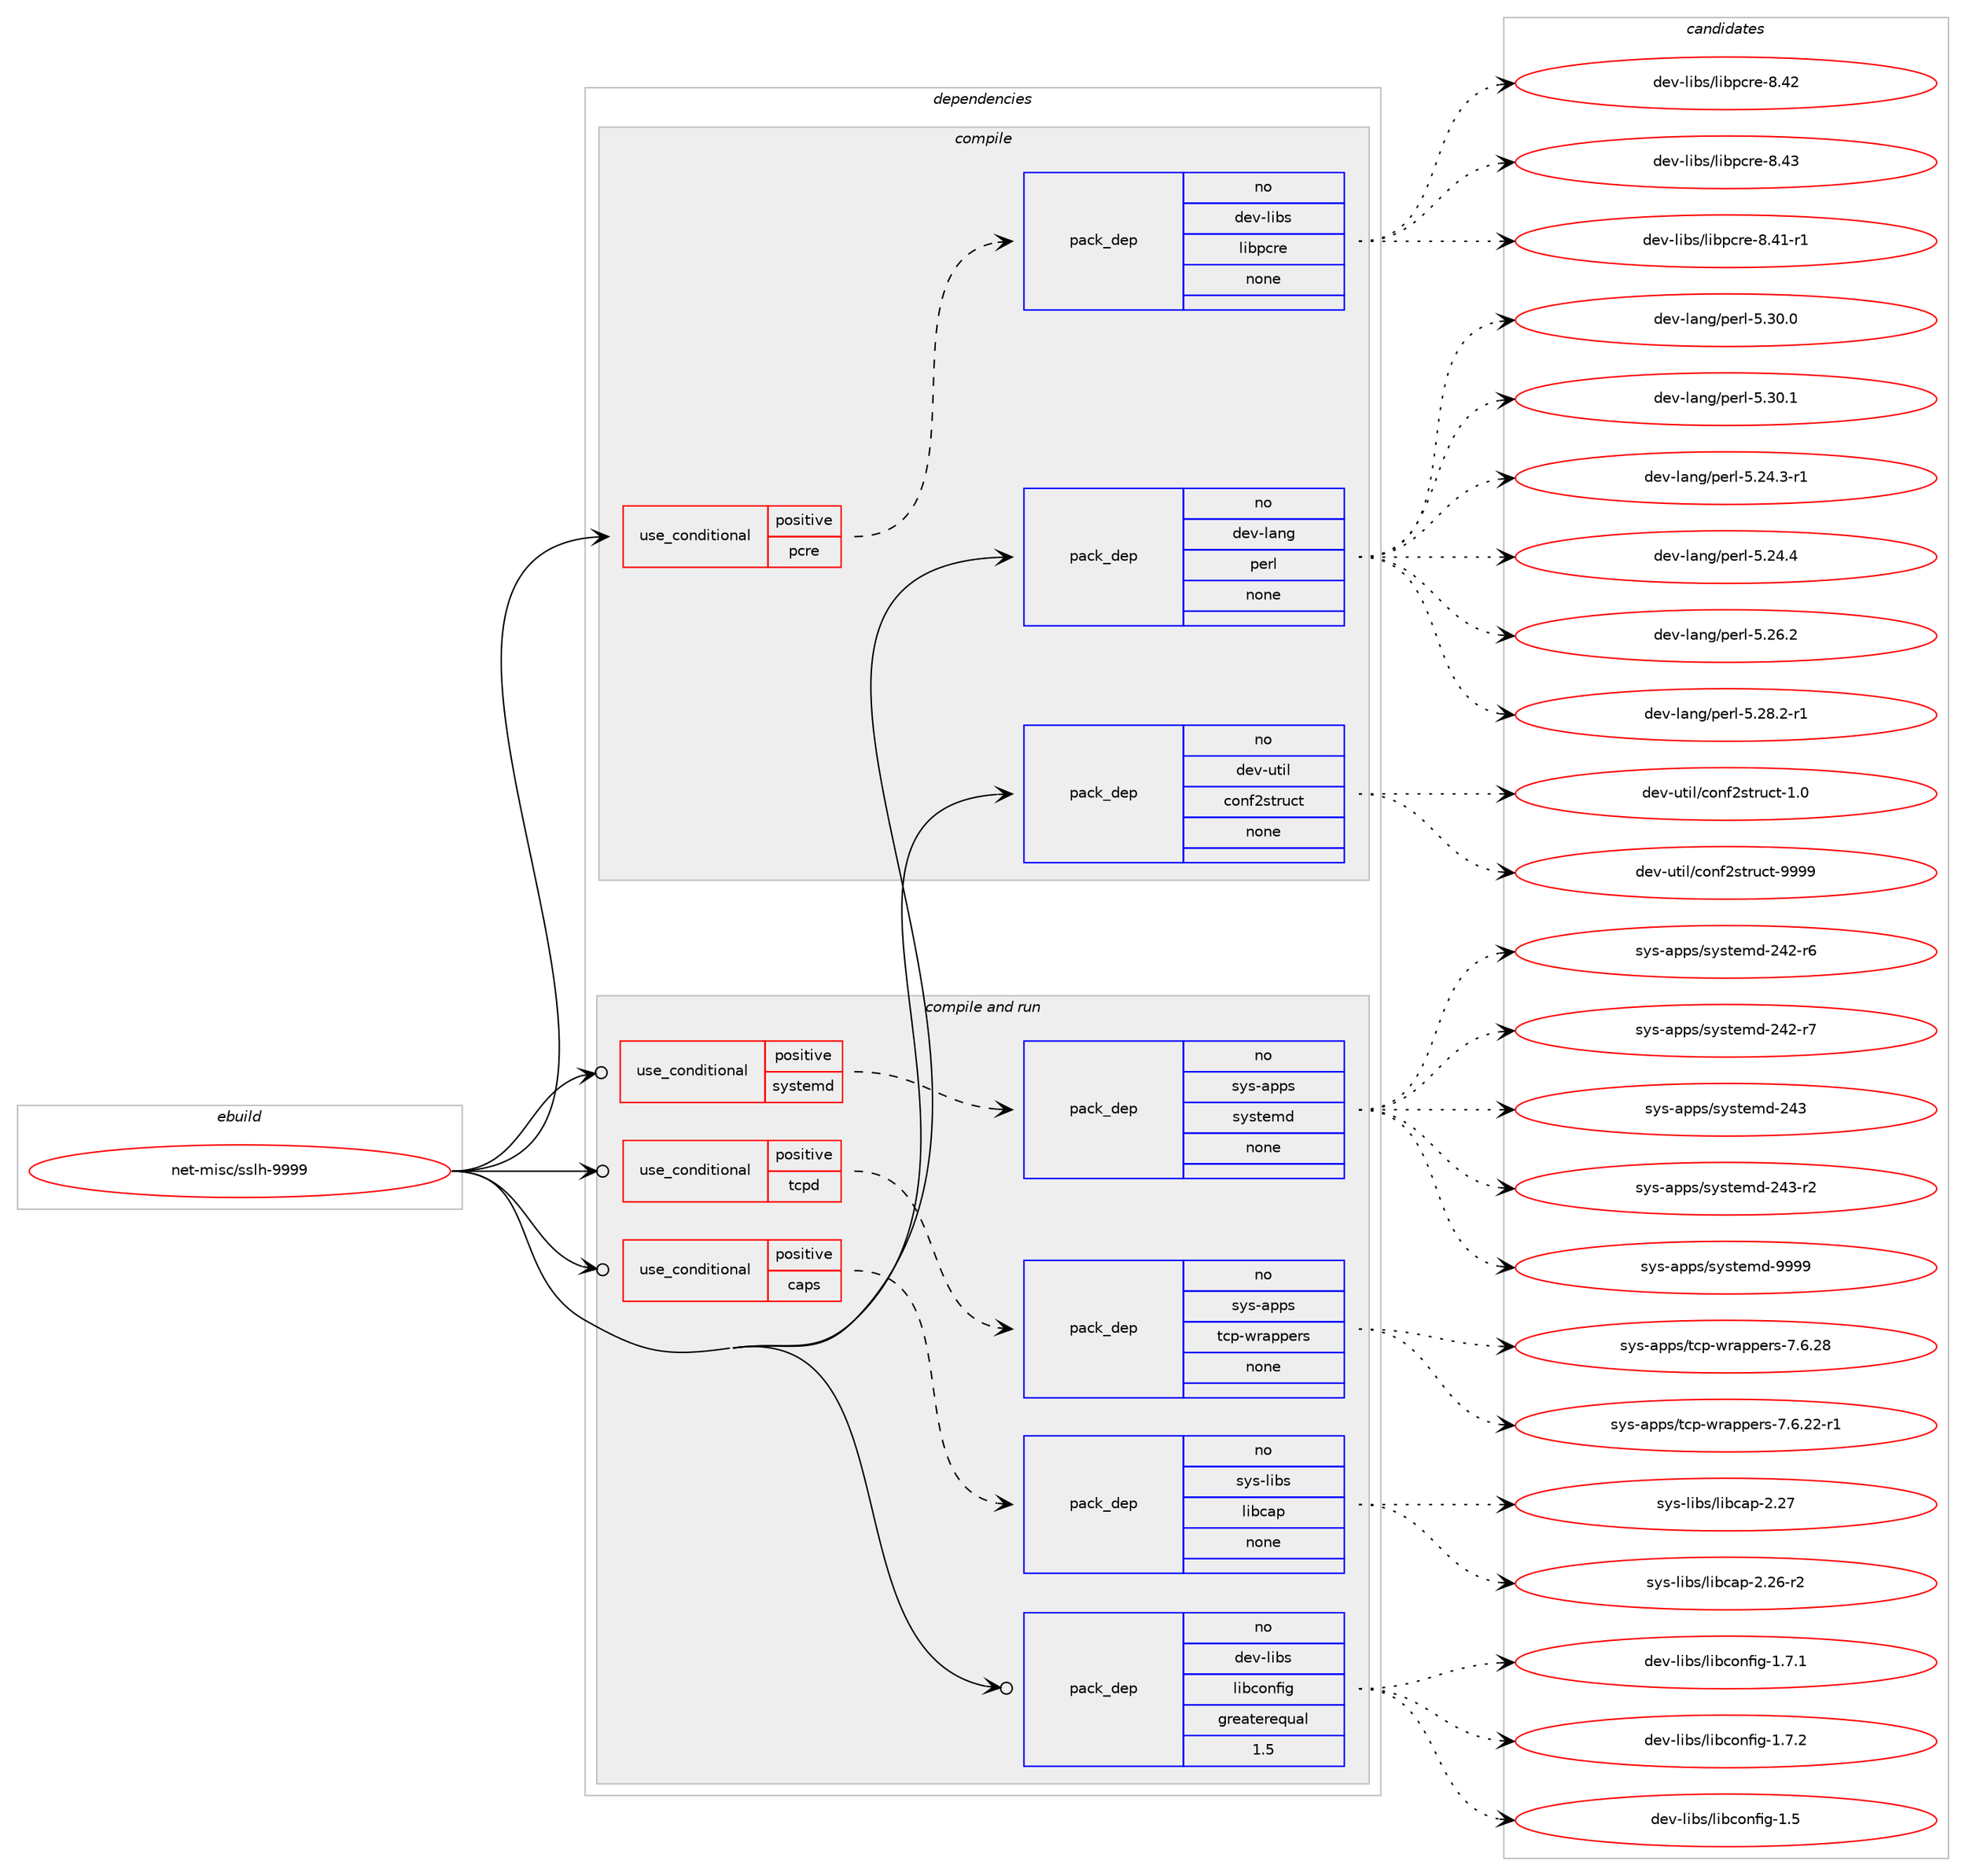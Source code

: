 digraph prolog {

# *************
# Graph options
# *************

newrank=true;
concentrate=true;
compound=true;
graph [rankdir=LR,fontname=Helvetica,fontsize=10,ranksep=1.5];#, ranksep=2.5, nodesep=0.2];
edge  [arrowhead=vee];
node  [fontname=Helvetica,fontsize=10];

# **********
# The ebuild
# **********

subgraph cluster_leftcol {
color=gray;
rank=same;
label=<<i>ebuild</i>>;
id [label="net-misc/sslh-9999", color=red, width=4, href="../net-misc/sslh-9999.svg"];
}

# ****************
# The dependencies
# ****************

subgraph cluster_midcol {
color=gray;
label=<<i>dependencies</i>>;
subgraph cluster_compile {
fillcolor="#eeeeee";
style=filled;
label=<<i>compile</i>>;
subgraph cond204149 {
dependency837255 [label=<<TABLE BORDER="0" CELLBORDER="1" CELLSPACING="0" CELLPADDING="4"><TR><TD ROWSPAN="3" CELLPADDING="10">use_conditional</TD></TR><TR><TD>positive</TD></TR><TR><TD>pcre</TD></TR></TABLE>>, shape=none, color=red];
subgraph pack618364 {
dependency837256 [label=<<TABLE BORDER="0" CELLBORDER="1" CELLSPACING="0" CELLPADDING="4" WIDTH="220"><TR><TD ROWSPAN="6" CELLPADDING="30">pack_dep</TD></TR><TR><TD WIDTH="110">no</TD></TR><TR><TD>dev-libs</TD></TR><TR><TD>libpcre</TD></TR><TR><TD>none</TD></TR><TR><TD></TD></TR></TABLE>>, shape=none, color=blue];
}
dependency837255:e -> dependency837256:w [weight=20,style="dashed",arrowhead="vee"];
}
id:e -> dependency837255:w [weight=20,style="solid",arrowhead="vee"];
subgraph pack618365 {
dependency837257 [label=<<TABLE BORDER="0" CELLBORDER="1" CELLSPACING="0" CELLPADDING="4" WIDTH="220"><TR><TD ROWSPAN="6" CELLPADDING="30">pack_dep</TD></TR><TR><TD WIDTH="110">no</TD></TR><TR><TD>dev-lang</TD></TR><TR><TD>perl</TD></TR><TR><TD>none</TD></TR><TR><TD></TD></TR></TABLE>>, shape=none, color=blue];
}
id:e -> dependency837257:w [weight=20,style="solid",arrowhead="vee"];
subgraph pack618366 {
dependency837258 [label=<<TABLE BORDER="0" CELLBORDER="1" CELLSPACING="0" CELLPADDING="4" WIDTH="220"><TR><TD ROWSPAN="6" CELLPADDING="30">pack_dep</TD></TR><TR><TD WIDTH="110">no</TD></TR><TR><TD>dev-util</TD></TR><TR><TD>conf2struct</TD></TR><TR><TD>none</TD></TR><TR><TD></TD></TR></TABLE>>, shape=none, color=blue];
}
id:e -> dependency837258:w [weight=20,style="solid",arrowhead="vee"];
}
subgraph cluster_compileandrun {
fillcolor="#eeeeee";
style=filled;
label=<<i>compile and run</i>>;
subgraph cond204150 {
dependency837259 [label=<<TABLE BORDER="0" CELLBORDER="1" CELLSPACING="0" CELLPADDING="4"><TR><TD ROWSPAN="3" CELLPADDING="10">use_conditional</TD></TR><TR><TD>positive</TD></TR><TR><TD>caps</TD></TR></TABLE>>, shape=none, color=red];
subgraph pack618367 {
dependency837260 [label=<<TABLE BORDER="0" CELLBORDER="1" CELLSPACING="0" CELLPADDING="4" WIDTH="220"><TR><TD ROWSPAN="6" CELLPADDING="30">pack_dep</TD></TR><TR><TD WIDTH="110">no</TD></TR><TR><TD>sys-libs</TD></TR><TR><TD>libcap</TD></TR><TR><TD>none</TD></TR><TR><TD></TD></TR></TABLE>>, shape=none, color=blue];
}
dependency837259:e -> dependency837260:w [weight=20,style="dashed",arrowhead="vee"];
}
id:e -> dependency837259:w [weight=20,style="solid",arrowhead="odotvee"];
subgraph cond204151 {
dependency837261 [label=<<TABLE BORDER="0" CELLBORDER="1" CELLSPACING="0" CELLPADDING="4"><TR><TD ROWSPAN="3" CELLPADDING="10">use_conditional</TD></TR><TR><TD>positive</TD></TR><TR><TD>systemd</TD></TR></TABLE>>, shape=none, color=red];
subgraph pack618368 {
dependency837262 [label=<<TABLE BORDER="0" CELLBORDER="1" CELLSPACING="0" CELLPADDING="4" WIDTH="220"><TR><TD ROWSPAN="6" CELLPADDING="30">pack_dep</TD></TR><TR><TD WIDTH="110">no</TD></TR><TR><TD>sys-apps</TD></TR><TR><TD>systemd</TD></TR><TR><TD>none</TD></TR><TR><TD></TD></TR></TABLE>>, shape=none, color=blue];
}
dependency837261:e -> dependency837262:w [weight=20,style="dashed",arrowhead="vee"];
}
id:e -> dependency837261:w [weight=20,style="solid",arrowhead="odotvee"];
subgraph cond204152 {
dependency837263 [label=<<TABLE BORDER="0" CELLBORDER="1" CELLSPACING="0" CELLPADDING="4"><TR><TD ROWSPAN="3" CELLPADDING="10">use_conditional</TD></TR><TR><TD>positive</TD></TR><TR><TD>tcpd</TD></TR></TABLE>>, shape=none, color=red];
subgraph pack618369 {
dependency837264 [label=<<TABLE BORDER="0" CELLBORDER="1" CELLSPACING="0" CELLPADDING="4" WIDTH="220"><TR><TD ROWSPAN="6" CELLPADDING="30">pack_dep</TD></TR><TR><TD WIDTH="110">no</TD></TR><TR><TD>sys-apps</TD></TR><TR><TD>tcp-wrappers</TD></TR><TR><TD>none</TD></TR><TR><TD></TD></TR></TABLE>>, shape=none, color=blue];
}
dependency837263:e -> dependency837264:w [weight=20,style="dashed",arrowhead="vee"];
}
id:e -> dependency837263:w [weight=20,style="solid",arrowhead="odotvee"];
subgraph pack618370 {
dependency837265 [label=<<TABLE BORDER="0" CELLBORDER="1" CELLSPACING="0" CELLPADDING="4" WIDTH="220"><TR><TD ROWSPAN="6" CELLPADDING="30">pack_dep</TD></TR><TR><TD WIDTH="110">no</TD></TR><TR><TD>dev-libs</TD></TR><TR><TD>libconfig</TD></TR><TR><TD>greaterequal</TD></TR><TR><TD>1.5</TD></TR></TABLE>>, shape=none, color=blue];
}
id:e -> dependency837265:w [weight=20,style="solid",arrowhead="odotvee"];
}
subgraph cluster_run {
fillcolor="#eeeeee";
style=filled;
label=<<i>run</i>>;
}
}

# **************
# The candidates
# **************

subgraph cluster_choices {
rank=same;
color=gray;
label=<<i>candidates</i>>;

subgraph choice618364 {
color=black;
nodesep=1;
choice100101118451081059811547108105981129911410145564652494511449 [label="dev-libs/libpcre-8.41-r1", color=red, width=4,href="../dev-libs/libpcre-8.41-r1.svg"];
choice10010111845108105981154710810598112991141014556465250 [label="dev-libs/libpcre-8.42", color=red, width=4,href="../dev-libs/libpcre-8.42.svg"];
choice10010111845108105981154710810598112991141014556465251 [label="dev-libs/libpcre-8.43", color=red, width=4,href="../dev-libs/libpcre-8.43.svg"];
dependency837256:e -> choice100101118451081059811547108105981129911410145564652494511449:w [style=dotted,weight="100"];
dependency837256:e -> choice10010111845108105981154710810598112991141014556465250:w [style=dotted,weight="100"];
dependency837256:e -> choice10010111845108105981154710810598112991141014556465251:w [style=dotted,weight="100"];
}
subgraph choice618365 {
color=black;
nodesep=1;
choice100101118451089711010347112101114108455346505246514511449 [label="dev-lang/perl-5.24.3-r1", color=red, width=4,href="../dev-lang/perl-5.24.3-r1.svg"];
choice10010111845108971101034711210111410845534650524652 [label="dev-lang/perl-5.24.4", color=red, width=4,href="../dev-lang/perl-5.24.4.svg"];
choice10010111845108971101034711210111410845534650544650 [label="dev-lang/perl-5.26.2", color=red, width=4,href="../dev-lang/perl-5.26.2.svg"];
choice100101118451089711010347112101114108455346505646504511449 [label="dev-lang/perl-5.28.2-r1", color=red, width=4,href="../dev-lang/perl-5.28.2-r1.svg"];
choice10010111845108971101034711210111410845534651484648 [label="dev-lang/perl-5.30.0", color=red, width=4,href="../dev-lang/perl-5.30.0.svg"];
choice10010111845108971101034711210111410845534651484649 [label="dev-lang/perl-5.30.1", color=red, width=4,href="../dev-lang/perl-5.30.1.svg"];
dependency837257:e -> choice100101118451089711010347112101114108455346505246514511449:w [style=dotted,weight="100"];
dependency837257:e -> choice10010111845108971101034711210111410845534650524652:w [style=dotted,weight="100"];
dependency837257:e -> choice10010111845108971101034711210111410845534650544650:w [style=dotted,weight="100"];
dependency837257:e -> choice100101118451089711010347112101114108455346505646504511449:w [style=dotted,weight="100"];
dependency837257:e -> choice10010111845108971101034711210111410845534651484648:w [style=dotted,weight="100"];
dependency837257:e -> choice10010111845108971101034711210111410845534651484649:w [style=dotted,weight="100"];
}
subgraph choice618366 {
color=black;
nodesep=1;
choice100101118451171161051084799111110102501151161141179911645494648 [label="dev-util/conf2struct-1.0", color=red, width=4,href="../dev-util/conf2struct-1.0.svg"];
choice10010111845117116105108479911111010250115116114117991164557575757 [label="dev-util/conf2struct-9999", color=red, width=4,href="../dev-util/conf2struct-9999.svg"];
dependency837258:e -> choice100101118451171161051084799111110102501151161141179911645494648:w [style=dotted,weight="100"];
dependency837258:e -> choice10010111845117116105108479911111010250115116114117991164557575757:w [style=dotted,weight="100"];
}
subgraph choice618367 {
color=black;
nodesep=1;
choice11512111545108105981154710810598999711245504650544511450 [label="sys-libs/libcap-2.26-r2", color=red, width=4,href="../sys-libs/libcap-2.26-r2.svg"];
choice1151211154510810598115471081059899971124550465055 [label="sys-libs/libcap-2.27", color=red, width=4,href="../sys-libs/libcap-2.27.svg"];
dependency837260:e -> choice11512111545108105981154710810598999711245504650544511450:w [style=dotted,weight="100"];
dependency837260:e -> choice1151211154510810598115471081059899971124550465055:w [style=dotted,weight="100"];
}
subgraph choice618368 {
color=black;
nodesep=1;
choice115121115459711211211547115121115116101109100455052504511454 [label="sys-apps/systemd-242-r6", color=red, width=4,href="../sys-apps/systemd-242-r6.svg"];
choice115121115459711211211547115121115116101109100455052504511455 [label="sys-apps/systemd-242-r7", color=red, width=4,href="../sys-apps/systemd-242-r7.svg"];
choice11512111545971121121154711512111511610110910045505251 [label="sys-apps/systemd-243", color=red, width=4,href="../sys-apps/systemd-243.svg"];
choice115121115459711211211547115121115116101109100455052514511450 [label="sys-apps/systemd-243-r2", color=red, width=4,href="../sys-apps/systemd-243-r2.svg"];
choice1151211154597112112115471151211151161011091004557575757 [label="sys-apps/systemd-9999", color=red, width=4,href="../sys-apps/systemd-9999.svg"];
dependency837262:e -> choice115121115459711211211547115121115116101109100455052504511454:w [style=dotted,weight="100"];
dependency837262:e -> choice115121115459711211211547115121115116101109100455052504511455:w [style=dotted,weight="100"];
dependency837262:e -> choice11512111545971121121154711512111511610110910045505251:w [style=dotted,weight="100"];
dependency837262:e -> choice115121115459711211211547115121115116101109100455052514511450:w [style=dotted,weight="100"];
dependency837262:e -> choice1151211154597112112115471151211151161011091004557575757:w [style=dotted,weight="100"];
}
subgraph choice618369 {
color=black;
nodesep=1;
choice115121115459711211211547116991124511911497112112101114115455546544650504511449 [label="sys-apps/tcp-wrappers-7.6.22-r1", color=red, width=4,href="../sys-apps/tcp-wrappers-7.6.22-r1.svg"];
choice11512111545971121121154711699112451191149711211210111411545554654465056 [label="sys-apps/tcp-wrappers-7.6.28", color=red, width=4,href="../sys-apps/tcp-wrappers-7.6.28.svg"];
dependency837264:e -> choice115121115459711211211547116991124511911497112112101114115455546544650504511449:w [style=dotted,weight="100"];
dependency837264:e -> choice11512111545971121121154711699112451191149711211210111411545554654465056:w [style=dotted,weight="100"];
}
subgraph choice618370 {
color=black;
nodesep=1;
choice100101118451081059811547108105989911111010210510345494653 [label="dev-libs/libconfig-1.5", color=red, width=4,href="../dev-libs/libconfig-1.5.svg"];
choice1001011184510810598115471081059899111110102105103454946554649 [label="dev-libs/libconfig-1.7.1", color=red, width=4,href="../dev-libs/libconfig-1.7.1.svg"];
choice1001011184510810598115471081059899111110102105103454946554650 [label="dev-libs/libconfig-1.7.2", color=red, width=4,href="../dev-libs/libconfig-1.7.2.svg"];
dependency837265:e -> choice100101118451081059811547108105989911111010210510345494653:w [style=dotted,weight="100"];
dependency837265:e -> choice1001011184510810598115471081059899111110102105103454946554649:w [style=dotted,weight="100"];
dependency837265:e -> choice1001011184510810598115471081059899111110102105103454946554650:w [style=dotted,weight="100"];
}
}

}
